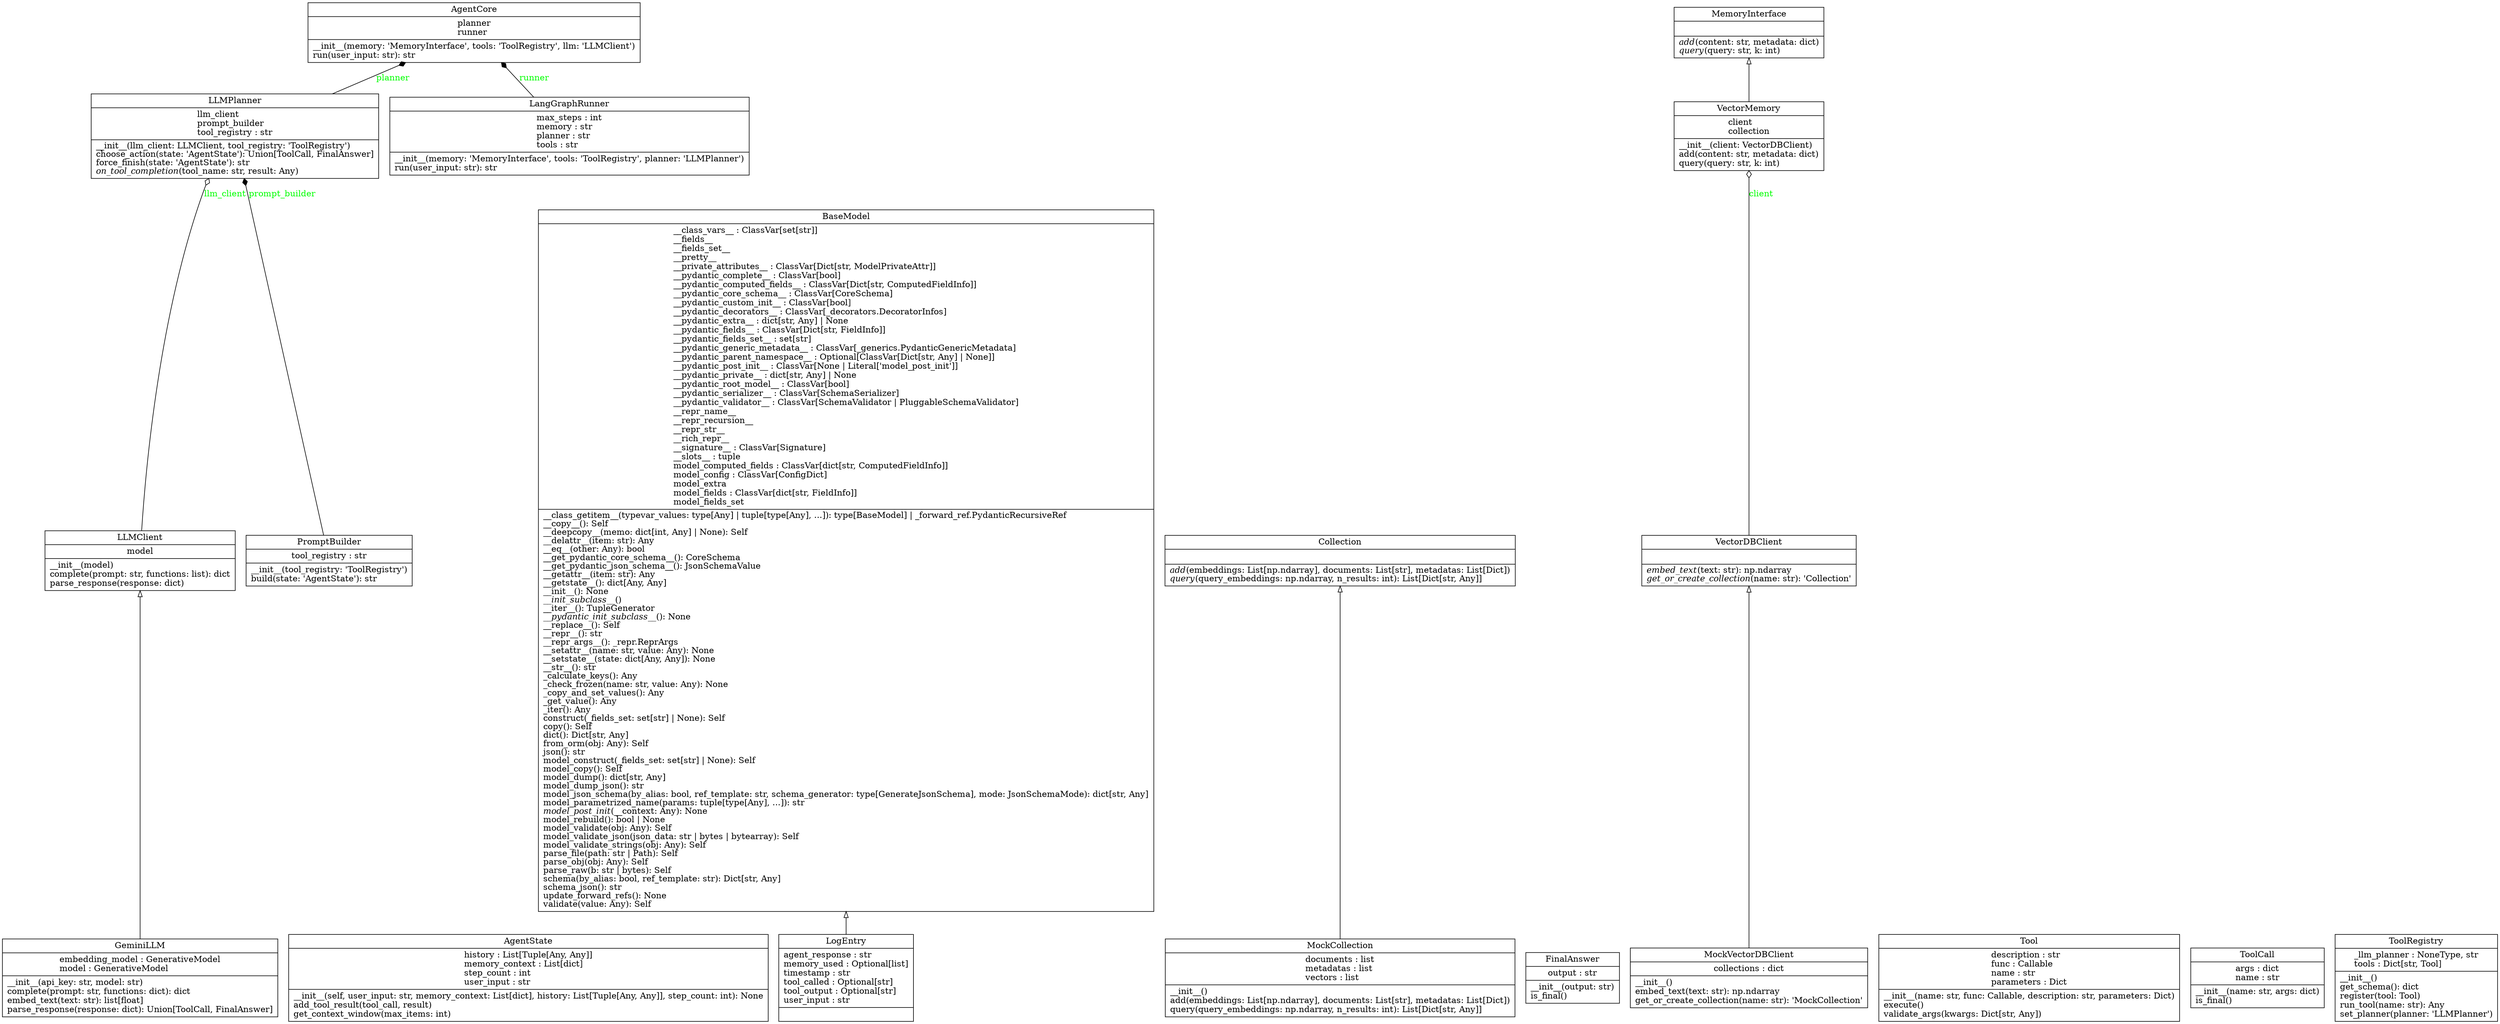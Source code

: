 digraph "classes" {
rankdir=BT
charset="utf-8"
"agent_core.core.AgentCore" [color="black", fontcolor="black", label=<{AgentCore|planner<br ALIGN="LEFT"/>runner<br ALIGN="LEFT"/>|__init__(memory: 'MemoryInterface', tools: 'ToolRegistry', llm: 'LLMClient')<br ALIGN="LEFT"/>run(user_input: str): str<br ALIGN="LEFT"/>}>, shape="record", style="solid"];
"agent_core.types.state.AgentState" [color="black", fontcolor="black", label=<{AgentState|history : List[Tuple[Any, Any]]<br ALIGN="LEFT"/>memory_context : List[dict]<br ALIGN="LEFT"/>step_count : int<br ALIGN="LEFT"/>user_input : str<br ALIGN="LEFT"/>|__init__(self, user_input: str, memory_context: List[dict], history: List[Tuple[Any, Any]], step_count: int): None<br ALIGN="LEFT"/>add_tool_result(tool_call, result)<br ALIGN="LEFT"/>get_context_window(max_items: int)<br ALIGN="LEFT"/>}>, shape="record", style="solid"];
"pydantic.main.BaseModel" [color="black", fontcolor="black", label=<{BaseModel|__class_vars__ : ClassVar[set[str]]<br ALIGN="LEFT"/>__fields__<br ALIGN="LEFT"/>__fields_set__<br ALIGN="LEFT"/>__pretty__<br ALIGN="LEFT"/>__private_attributes__ : ClassVar[Dict[str, ModelPrivateAttr]]<br ALIGN="LEFT"/>__pydantic_complete__ : ClassVar[bool]<br ALIGN="LEFT"/>__pydantic_computed_fields__ : ClassVar[Dict[str, ComputedFieldInfo]]<br ALIGN="LEFT"/>__pydantic_core_schema__ : ClassVar[CoreSchema]<br ALIGN="LEFT"/>__pydantic_custom_init__ : ClassVar[bool]<br ALIGN="LEFT"/>__pydantic_decorators__ : ClassVar[_decorators.DecoratorInfos]<br ALIGN="LEFT"/>__pydantic_extra__ : dict[str, Any] \| None<br ALIGN="LEFT"/>__pydantic_fields__ : ClassVar[Dict[str, FieldInfo]]<br ALIGN="LEFT"/>__pydantic_fields_set__ : set[str]<br ALIGN="LEFT"/>__pydantic_generic_metadata__ : ClassVar[_generics.PydanticGenericMetadata]<br ALIGN="LEFT"/>__pydantic_parent_namespace__ : Optional[ClassVar[Dict[str, Any] \| None]]<br ALIGN="LEFT"/>__pydantic_post_init__ : ClassVar[None \| Literal['model_post_init']]<br ALIGN="LEFT"/>__pydantic_private__ : dict[str, Any] \| None<br ALIGN="LEFT"/>__pydantic_root_model__ : ClassVar[bool]<br ALIGN="LEFT"/>__pydantic_serializer__ : ClassVar[SchemaSerializer]<br ALIGN="LEFT"/>__pydantic_validator__ : ClassVar[SchemaValidator \| PluggableSchemaValidator]<br ALIGN="LEFT"/>__repr_name__<br ALIGN="LEFT"/>__repr_recursion__<br ALIGN="LEFT"/>__repr_str__<br ALIGN="LEFT"/>__rich_repr__<br ALIGN="LEFT"/>__signature__ : ClassVar[Signature]<br ALIGN="LEFT"/>__slots__ : tuple<br ALIGN="LEFT"/>model_computed_fields : ClassVar[dict[str, ComputedFieldInfo]]<br ALIGN="LEFT"/>model_config : ClassVar[ConfigDict]<br ALIGN="LEFT"/>model_extra<br ALIGN="LEFT"/>model_fields : ClassVar[dict[str, FieldInfo]]<br ALIGN="LEFT"/>model_fields_set<br ALIGN="LEFT"/>|__class_getitem__(typevar_values: type[Any] \| tuple[type[Any], ...]): type[BaseModel] \| _forward_ref.PydanticRecursiveRef<br ALIGN="LEFT"/>__copy__(): Self<br ALIGN="LEFT"/>__deepcopy__(memo: dict[int, Any] \| None): Self<br ALIGN="LEFT"/>__delattr__(item: str): Any<br ALIGN="LEFT"/>__eq__(other: Any): bool<br ALIGN="LEFT"/>__get_pydantic_core_schema__(): CoreSchema<br ALIGN="LEFT"/>__get_pydantic_json_schema__(): JsonSchemaValue<br ALIGN="LEFT"/>__getattr__(item: str): Any<br ALIGN="LEFT"/>__getstate__(): dict[Any, Any]<br ALIGN="LEFT"/>__init__(): None<br ALIGN="LEFT"/><I>__init_subclass__</I>()<br ALIGN="LEFT"/>__iter__(): TupleGenerator<br ALIGN="LEFT"/><I>__pydantic_init_subclass__</I>(): None<br ALIGN="LEFT"/>__replace__(): Self<br ALIGN="LEFT"/>__repr__(): str<br ALIGN="LEFT"/>__repr_args__(): _repr.ReprArgs<br ALIGN="LEFT"/>__setattr__(name: str, value: Any): None<br ALIGN="LEFT"/>__setstate__(state: dict[Any, Any]): None<br ALIGN="LEFT"/>__str__(): str<br ALIGN="LEFT"/>_calculate_keys(): Any<br ALIGN="LEFT"/>_check_frozen(name: str, value: Any): None<br ALIGN="LEFT"/>_copy_and_set_values(): Any<br ALIGN="LEFT"/>_get_value(): Any<br ALIGN="LEFT"/>_iter(): Any<br ALIGN="LEFT"/>construct(_fields_set: set[str] \| None): Self<br ALIGN="LEFT"/>copy(): Self<br ALIGN="LEFT"/>dict(): Dict[str, Any]<br ALIGN="LEFT"/>from_orm(obj: Any): Self<br ALIGN="LEFT"/>json(): str<br ALIGN="LEFT"/>model_construct(_fields_set: set[str] \| None): Self<br ALIGN="LEFT"/>model_copy(): Self<br ALIGN="LEFT"/>model_dump(): dict[str, Any]<br ALIGN="LEFT"/>model_dump_json(): str<br ALIGN="LEFT"/>model_json_schema(by_alias: bool, ref_template: str, schema_generator: type[GenerateJsonSchema], mode: JsonSchemaMode): dict[str, Any]<br ALIGN="LEFT"/>model_parametrized_name(params: tuple[type[Any], ...]): str<br ALIGN="LEFT"/><I>model_post_init</I>(__context: Any): None<br ALIGN="LEFT"/>model_rebuild(): bool \| None<br ALIGN="LEFT"/>model_validate(obj: Any): Self<br ALIGN="LEFT"/>model_validate_json(json_data: str \| bytes \| bytearray): Self<br ALIGN="LEFT"/>model_validate_strings(obj: Any): Self<br ALIGN="LEFT"/>parse_file(path: str \| Path): Self<br ALIGN="LEFT"/>parse_obj(obj: Any): Self<br ALIGN="LEFT"/>parse_raw(b: str \| bytes): Self<br ALIGN="LEFT"/>schema(by_alias: bool, ref_template: str): Dict[str, Any]<br ALIGN="LEFT"/>schema_json(): str<br ALIGN="LEFT"/>update_forward_refs(): None<br ALIGN="LEFT"/>validate(value: Any): Self<br ALIGN="LEFT"/>}>, shape="record", style="solid"];
"agent_core.memory.client.Collection" [color="black", fontcolor="black", label=<{Collection|<br ALIGN="LEFT"/>|<I>add</I>(embeddings: List[np.ndarray], documents: List[str], metadatas: List[Dict])<br ALIGN="LEFT"/><I>query</I>(query_embeddings: np.ndarray, n_results: int): List[Dict[str, Any]]<br ALIGN="LEFT"/>}>, shape="record", style="solid"];
"agent_core.types.messages.FinalAnswer" [color="black", fontcolor="black", label=<{FinalAnswer|output : str<br ALIGN="LEFT"/>|__init__(output: str)<br ALIGN="LEFT"/>is_final()<br ALIGN="LEFT"/>}>, shape="record", style="solid"];
"agent_core.llm.gemini.GeminiLLM" [color="black", fontcolor="black", label=<{GeminiLLM|embedding_model : GenerativeModel<br ALIGN="LEFT"/>model : GenerativeModel<br ALIGN="LEFT"/>|__init__(api_key: str, model: str)<br ALIGN="LEFT"/>complete(prompt: str, functions: dict): dict<br ALIGN="LEFT"/>embed_text(text: str): list[float]<br ALIGN="LEFT"/>parse_response(response: dict): Union[ToolCall, FinalAnswer]<br ALIGN="LEFT"/>}>, shape="record", style="solid"];
"agent_core.llm.llm_client.LLMClient" [color="black", fontcolor="black", label=<{LLMClient|model<br ALIGN="LEFT"/>|__init__(model)<br ALIGN="LEFT"/>complete(prompt: str, functions: list): dict<br ALIGN="LEFT"/>parse_response(response: dict)<br ALIGN="LEFT"/>}>, shape="record", style="solid"];
"agent_core.llm.planner.LLMPlanner" [color="black", fontcolor="black", label=<{LLMPlanner|llm_client<br ALIGN="LEFT"/>prompt_builder<br ALIGN="LEFT"/>tool_registry : str<br ALIGN="LEFT"/>|__init__(llm_client: LLMClient, tool_registry: 'ToolRegistry')<br ALIGN="LEFT"/>choose_action(state: 'AgentState'): Union[ToolCall, FinalAnswer]<br ALIGN="LEFT"/>force_finish(state: 'AgentState'): str<br ALIGN="LEFT"/><I>on_tool_completion</I>(tool_name: str, result: Any)<br ALIGN="LEFT"/>}>, shape="record", style="solid"];
"agent_core.graph_runner.LangGraphRunner" [color="black", fontcolor="black", label=<{LangGraphRunner|max_steps : int<br ALIGN="LEFT"/>memory : str<br ALIGN="LEFT"/>planner : str<br ALIGN="LEFT"/>tools : str<br ALIGN="LEFT"/>|__init__(memory: 'MemoryInterface', tools: 'ToolRegistry', planner: 'LLMPlanner')<br ALIGN="LEFT"/>run(user_input: str): str<br ALIGN="LEFT"/>}>, shape="record", style="solid"];
"agent_core.logs.models.LogEntry" [color="black", fontcolor="black", label=<{LogEntry|agent_response : str<br ALIGN="LEFT"/>memory_used : Optional[list]<br ALIGN="LEFT"/>timestamp : str<br ALIGN="LEFT"/>tool_called : Optional[str]<br ALIGN="LEFT"/>tool_output : Optional[str]<br ALIGN="LEFT"/>user_input : str<br ALIGN="LEFT"/>|}>, shape="record", style="solid"];
"agent_core.memory.interface.MemoryInterface" [color="black", fontcolor="black", label=<{MemoryInterface|<br ALIGN="LEFT"/>|<I>add</I>(content: str, metadata: dict)<br ALIGN="LEFT"/><I>query</I>(query: str, k: int)<br ALIGN="LEFT"/>}>, shape="record", style="solid"];
"agent_core.memory.client.MockCollection" [color="black", fontcolor="black", label=<{MockCollection|documents : list<br ALIGN="LEFT"/>metadatas : list<br ALIGN="LEFT"/>vectors : list<br ALIGN="LEFT"/>|__init__()<br ALIGN="LEFT"/>add(embeddings: List[np.ndarray], documents: List[str], metadatas: List[Dict])<br ALIGN="LEFT"/>query(query_embeddings: np.ndarray, n_results: int): List[Dict[str, Any]]<br ALIGN="LEFT"/>}>, shape="record", style="solid"];
"agent_core.memory.client.MockVectorDBClient" [color="black", fontcolor="black", label=<{MockVectorDBClient|collections : dict<br ALIGN="LEFT"/>|__init__()<br ALIGN="LEFT"/>embed_text(text: str): np.ndarray<br ALIGN="LEFT"/>get_or_create_collection(name: str): 'MockCollection'<br ALIGN="LEFT"/>}>, shape="record", style="solid"];
"agent_core.llm.prompt_builder.PromptBuilder" [color="black", fontcolor="black", label=<{PromptBuilder|tool_registry : str<br ALIGN="LEFT"/>|__init__(tool_registry: 'ToolRegistry')<br ALIGN="LEFT"/>build(state: 'AgentState'): str<br ALIGN="LEFT"/>}>, shape="record", style="solid"];
"agent_core.tools.base.Tool" [color="black", fontcolor="black", label=<{Tool|description : str<br ALIGN="LEFT"/>func : Callable<br ALIGN="LEFT"/>name : str<br ALIGN="LEFT"/>parameters : Dict<br ALIGN="LEFT"/>|__init__(name: str, func: Callable, description: str, parameters: Dict)<br ALIGN="LEFT"/>execute()<br ALIGN="LEFT"/>validate_args(kwargs: Dict[str, Any])<br ALIGN="LEFT"/>}>, shape="record", style="solid"];
"agent_core.types.messages.ToolCall" [color="black", fontcolor="black", label=<{ToolCall|args : dict<br ALIGN="LEFT"/>name : str<br ALIGN="LEFT"/>|__init__(name: str, args: dict)<br ALIGN="LEFT"/>is_final()<br ALIGN="LEFT"/>}>, shape="record", style="solid"];
"agent_core.tools.base.ToolRegistry" [color="black", fontcolor="black", label=<{ToolRegistry|_llm_planner : NoneType, str<br ALIGN="LEFT"/>tools : Dict[str, Tool]<br ALIGN="LEFT"/>|__init__()<br ALIGN="LEFT"/>get_schema(): dict<br ALIGN="LEFT"/>register(tool: Tool)<br ALIGN="LEFT"/>run_tool(name: str): Any<br ALIGN="LEFT"/>set_planner(planner: 'LLMPlanner')<br ALIGN="LEFT"/>}>, shape="record", style="solid"];
"agent_core.memory.client.VectorDBClient" [color="black", fontcolor="black", label=<{VectorDBClient|<br ALIGN="LEFT"/>|<I>embed_text</I>(text: str): np.ndarray<br ALIGN="LEFT"/><I>get_or_create_collection</I>(name: str): 'Collection'<br ALIGN="LEFT"/>}>, shape="record", style="solid"];
"agent_core.memory.vector_memory.VectorMemory" [color="black", fontcolor="black", label=<{VectorMemory|client<br ALIGN="LEFT"/>collection<br ALIGN="LEFT"/>|__init__(client: VectorDBClient)<br ALIGN="LEFT"/>add(content: str, metadata: dict)<br ALIGN="LEFT"/>query(query: str, k: int)<br ALIGN="LEFT"/>}>, shape="record", style="solid"];
"agent_core.llm.gemini.GeminiLLM" -> "agent_core.llm.llm_client.LLMClient" [arrowhead="empty", arrowtail="none"];
"agent_core.logs.models.LogEntry" -> "pydantic.main.BaseModel" [arrowhead="empty", arrowtail="none"];
"agent_core.memory.client.MockCollection" -> "agent_core.memory.client.Collection" [arrowhead="empty", arrowtail="none"];
"agent_core.memory.client.MockVectorDBClient" -> "agent_core.memory.client.VectorDBClient" [arrowhead="empty", arrowtail="none"];
"agent_core.memory.vector_memory.VectorMemory" -> "agent_core.memory.interface.MemoryInterface" [arrowhead="empty", arrowtail="none"];
"agent_core.graph_runner.LangGraphRunner" -> "agent_core.core.AgentCore" [arrowhead="diamond", arrowtail="none", fontcolor="green", label="runner", style="solid"];
"agent_core.llm.planner.LLMPlanner" -> "agent_core.core.AgentCore" [arrowhead="diamond", arrowtail="none", fontcolor="green", label="planner", style="solid"];
"agent_core.llm.prompt_builder.PromptBuilder" -> "agent_core.llm.planner.LLMPlanner" [arrowhead="diamond", arrowtail="none", fontcolor="green", label="prompt_builder", style="solid"];
"agent_core.llm.llm_client.LLMClient" -> "agent_core.llm.planner.LLMPlanner" [arrowhead="odiamond", arrowtail="none", fontcolor="green", label="llm_client", style="solid"];
"agent_core.memory.client.VectorDBClient" -> "agent_core.memory.vector_memory.VectorMemory" [arrowhead="odiamond", arrowtail="none", fontcolor="green", label="client", style="solid"];
}
